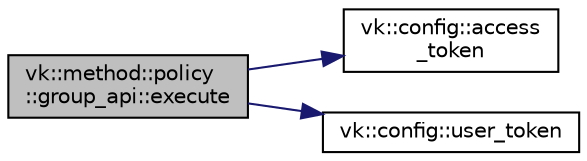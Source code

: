 digraph "vk::method::policy::group_api::execute"
{
 // LATEX_PDF_SIZE
  edge [fontname="Helvetica",fontsize="10",labelfontname="Helvetica",labelfontsize="10"];
  node [fontname="Helvetica",fontsize="10",shape=record];
  rankdir="LR";
  Node1 [label="vk::method::policy\l::group_api::execute",height=0.2,width=0.4,color="black", fillcolor="grey75", style="filled", fontcolor="black",tooltip=" "];
  Node1 -> Node2 [color="midnightblue",fontsize="10",style="solid",fontname="Helvetica"];
  Node2 [label="vk::config::access\l_token",height=0.2,width=0.4,color="black", fillcolor="white", style="filled",URL="$namespacevk_1_1config.html#a299808f26c09ddb43d4813af0dbd4651",tooltip=" "];
  Node1 -> Node3 [color="midnightblue",fontsize="10",style="solid",fontname="Helvetica"];
  Node3 [label="vk::config::user_token",height=0.2,width=0.4,color="black", fillcolor="white", style="filled",URL="$namespacevk_1_1config.html#a964f2b4776d0820396dd7de3f1503815",tooltip=" "];
}
